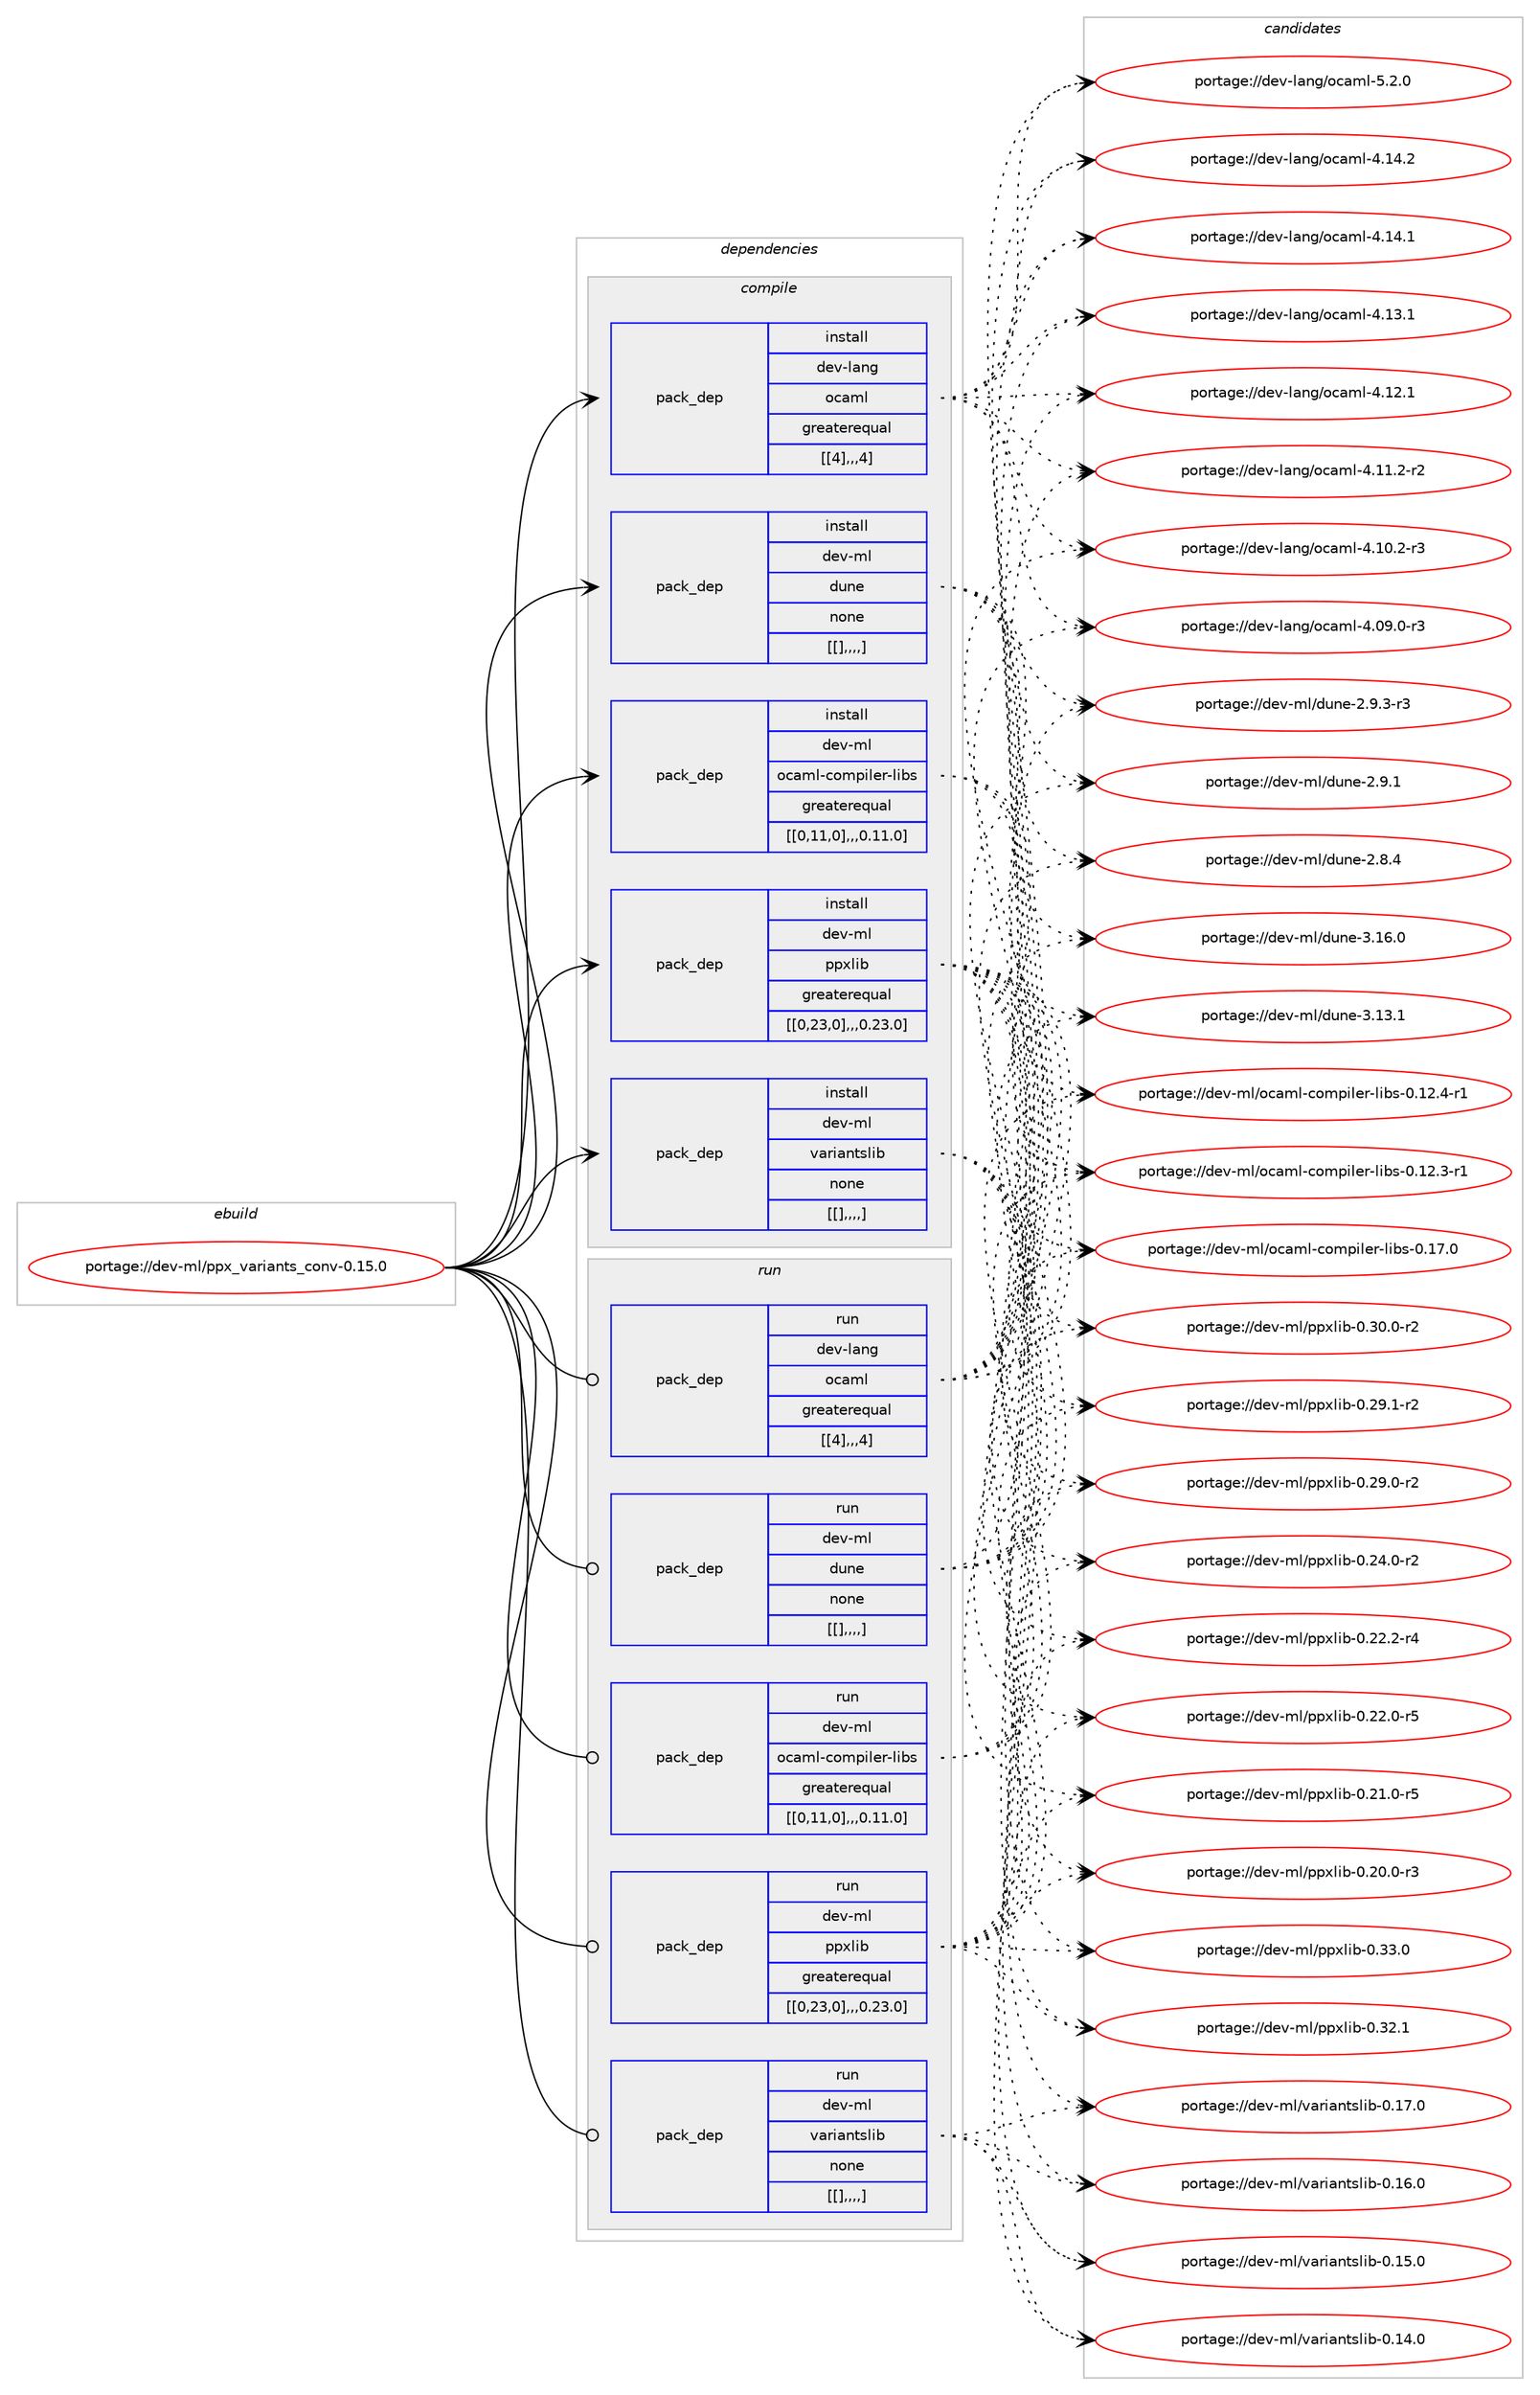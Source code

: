 digraph prolog {

# *************
# Graph options
# *************

newrank=true;
concentrate=true;
compound=true;
graph [rankdir=LR,fontname=Helvetica,fontsize=10,ranksep=1.5];#, ranksep=2.5, nodesep=0.2];
edge  [arrowhead=vee];
node  [fontname=Helvetica,fontsize=10];

# **********
# The ebuild
# **********

subgraph cluster_leftcol {
color=gray;
label=<<i>ebuild</i>>;
id [label="portage://dev-ml/ppx_variants_conv-0.15.0", color=red, width=4, href="../dev-ml/ppx_variants_conv-0.15.0.svg"];
}

# ****************
# The dependencies
# ****************

subgraph cluster_midcol {
color=gray;
label=<<i>dependencies</i>>;
subgraph cluster_compile {
fillcolor="#eeeeee";
style=filled;
label=<<i>compile</i>>;
subgraph pack95227 {
dependency128143 [label=<<TABLE BORDER="0" CELLBORDER="1" CELLSPACING="0" CELLPADDING="4" WIDTH="220"><TR><TD ROWSPAN="6" CELLPADDING="30">pack_dep</TD></TR><TR><TD WIDTH="110">install</TD></TR><TR><TD>dev-lang</TD></TR><TR><TD>ocaml</TD></TR><TR><TD>greaterequal</TD></TR><TR><TD>[[4],,,4]</TD></TR></TABLE>>, shape=none, color=blue];
}
id:e -> dependency128143:w [weight=20,style="solid",arrowhead="vee"];
subgraph pack95252 {
dependency128169 [label=<<TABLE BORDER="0" CELLBORDER="1" CELLSPACING="0" CELLPADDING="4" WIDTH="220"><TR><TD ROWSPAN="6" CELLPADDING="30">pack_dep</TD></TR><TR><TD WIDTH="110">install</TD></TR><TR><TD>dev-ml</TD></TR><TR><TD>dune</TD></TR><TR><TD>none</TD></TR><TR><TD>[[],,,,]</TD></TR></TABLE>>, shape=none, color=blue];
}
id:e -> dependency128169:w [weight=20,style="solid",arrowhead="vee"];
subgraph pack95267 {
dependency128186 [label=<<TABLE BORDER="0" CELLBORDER="1" CELLSPACING="0" CELLPADDING="4" WIDTH="220"><TR><TD ROWSPAN="6" CELLPADDING="30">pack_dep</TD></TR><TR><TD WIDTH="110">install</TD></TR><TR><TD>dev-ml</TD></TR><TR><TD>ocaml-compiler-libs</TD></TR><TR><TD>greaterequal</TD></TR><TR><TD>[[0,11,0],,,0.11.0]</TD></TR></TABLE>>, shape=none, color=blue];
}
id:e -> dependency128186:w [weight=20,style="solid",arrowhead="vee"];
subgraph pack95300 {
dependency128206 [label=<<TABLE BORDER="0" CELLBORDER="1" CELLSPACING="0" CELLPADDING="4" WIDTH="220"><TR><TD ROWSPAN="6" CELLPADDING="30">pack_dep</TD></TR><TR><TD WIDTH="110">install</TD></TR><TR><TD>dev-ml</TD></TR><TR><TD>ppxlib</TD></TR><TR><TD>greaterequal</TD></TR><TR><TD>[[0,23,0],,,0.23.0]</TD></TR></TABLE>>, shape=none, color=blue];
}
id:e -> dependency128206:w [weight=20,style="solid",arrowhead="vee"];
subgraph pack95335 {
dependency128246 [label=<<TABLE BORDER="0" CELLBORDER="1" CELLSPACING="0" CELLPADDING="4" WIDTH="220"><TR><TD ROWSPAN="6" CELLPADDING="30">pack_dep</TD></TR><TR><TD WIDTH="110">install</TD></TR><TR><TD>dev-ml</TD></TR><TR><TD>variantslib</TD></TR><TR><TD>none</TD></TR><TR><TD>[[],,,,]</TD></TR></TABLE>>, shape=none, color=blue];
}
id:e -> dependency128246:w [weight=20,style="solid",arrowhead="vee"];
}
subgraph cluster_compileandrun {
fillcolor="#eeeeee";
style=filled;
label=<<i>compile and run</i>>;
}
subgraph cluster_run {
fillcolor="#eeeeee";
style=filled;
label=<<i>run</i>>;
subgraph pack95342 {
dependency128254 [label=<<TABLE BORDER="0" CELLBORDER="1" CELLSPACING="0" CELLPADDING="4" WIDTH="220"><TR><TD ROWSPAN="6" CELLPADDING="30">pack_dep</TD></TR><TR><TD WIDTH="110">run</TD></TR><TR><TD>dev-lang</TD></TR><TR><TD>ocaml</TD></TR><TR><TD>greaterequal</TD></TR><TR><TD>[[4],,,4]</TD></TR></TABLE>>, shape=none, color=blue];
}
id:e -> dependency128254:w [weight=20,style="solid",arrowhead="odot"];
subgraph pack95346 {
dependency128275 [label=<<TABLE BORDER="0" CELLBORDER="1" CELLSPACING="0" CELLPADDING="4" WIDTH="220"><TR><TD ROWSPAN="6" CELLPADDING="30">pack_dep</TD></TR><TR><TD WIDTH="110">run</TD></TR><TR><TD>dev-ml</TD></TR><TR><TD>dune</TD></TR><TR><TD>none</TD></TR><TR><TD>[[],,,,]</TD></TR></TABLE>>, shape=none, color=blue];
}
id:e -> dependency128275:w [weight=20,style="solid",arrowhead="odot"];
subgraph pack95365 {
dependency128279 [label=<<TABLE BORDER="0" CELLBORDER="1" CELLSPACING="0" CELLPADDING="4" WIDTH="220"><TR><TD ROWSPAN="6" CELLPADDING="30">pack_dep</TD></TR><TR><TD WIDTH="110">run</TD></TR><TR><TD>dev-ml</TD></TR><TR><TD>ocaml-compiler-libs</TD></TR><TR><TD>greaterequal</TD></TR><TR><TD>[[0,11,0],,,0.11.0]</TD></TR></TABLE>>, shape=none, color=blue];
}
id:e -> dependency128279:w [weight=20,style="solid",arrowhead="odot"];
subgraph pack95374 {
dependency128285 [label=<<TABLE BORDER="0" CELLBORDER="1" CELLSPACING="0" CELLPADDING="4" WIDTH="220"><TR><TD ROWSPAN="6" CELLPADDING="30">pack_dep</TD></TR><TR><TD WIDTH="110">run</TD></TR><TR><TD>dev-ml</TD></TR><TR><TD>ppxlib</TD></TR><TR><TD>greaterequal</TD></TR><TR><TD>[[0,23,0],,,0.23.0]</TD></TR></TABLE>>, shape=none, color=blue];
}
id:e -> dependency128285:w [weight=20,style="solid",arrowhead="odot"];
subgraph pack95396 {
dependency128302 [label=<<TABLE BORDER="0" CELLBORDER="1" CELLSPACING="0" CELLPADDING="4" WIDTH="220"><TR><TD ROWSPAN="6" CELLPADDING="30">pack_dep</TD></TR><TR><TD WIDTH="110">run</TD></TR><TR><TD>dev-ml</TD></TR><TR><TD>variantslib</TD></TR><TR><TD>none</TD></TR><TR><TD>[[],,,,]</TD></TR></TABLE>>, shape=none, color=blue];
}
id:e -> dependency128302:w [weight=20,style="solid",arrowhead="odot"];
}
}

# **************
# The candidates
# **************

subgraph cluster_choices {
rank=same;
color=gray;
label=<<i>candidates</i>>;

subgraph choice94767 {
color=black;
nodesep=1;
choice1001011184510897110103471119997109108455346504648 [label="portage://dev-lang/ocaml-5.2.0", color=red, width=4,href="../dev-lang/ocaml-5.2.0.svg"];
choice100101118451089711010347111999710910845524649524650 [label="portage://dev-lang/ocaml-4.14.2", color=red, width=4,href="../dev-lang/ocaml-4.14.2.svg"];
choice100101118451089711010347111999710910845524649524649 [label="portage://dev-lang/ocaml-4.14.1", color=red, width=4,href="../dev-lang/ocaml-4.14.1.svg"];
choice100101118451089711010347111999710910845524649514649 [label="portage://dev-lang/ocaml-4.13.1", color=red, width=4,href="../dev-lang/ocaml-4.13.1.svg"];
choice100101118451089711010347111999710910845524649504649 [label="portage://dev-lang/ocaml-4.12.1", color=red, width=4,href="../dev-lang/ocaml-4.12.1.svg"];
choice1001011184510897110103471119997109108455246494946504511450 [label="portage://dev-lang/ocaml-4.11.2-r2", color=red, width=4,href="../dev-lang/ocaml-4.11.2-r2.svg"];
choice1001011184510897110103471119997109108455246494846504511451 [label="portage://dev-lang/ocaml-4.10.2-r3", color=red, width=4,href="../dev-lang/ocaml-4.10.2-r3.svg"];
choice1001011184510897110103471119997109108455246485746484511451 [label="portage://dev-lang/ocaml-4.09.0-r3", color=red, width=4,href="../dev-lang/ocaml-4.09.0-r3.svg"];
dependency128143:e -> choice1001011184510897110103471119997109108455346504648:w [style=dotted,weight="100"];
dependency128143:e -> choice100101118451089711010347111999710910845524649524650:w [style=dotted,weight="100"];
dependency128143:e -> choice100101118451089711010347111999710910845524649524649:w [style=dotted,weight="100"];
dependency128143:e -> choice100101118451089711010347111999710910845524649514649:w [style=dotted,weight="100"];
dependency128143:e -> choice100101118451089711010347111999710910845524649504649:w [style=dotted,weight="100"];
dependency128143:e -> choice1001011184510897110103471119997109108455246494946504511450:w [style=dotted,weight="100"];
dependency128143:e -> choice1001011184510897110103471119997109108455246494846504511451:w [style=dotted,weight="100"];
dependency128143:e -> choice1001011184510897110103471119997109108455246485746484511451:w [style=dotted,weight="100"];
}
subgraph choice94831 {
color=black;
nodesep=1;
choice100101118451091084710011711010145514649544648 [label="portage://dev-ml/dune-3.16.0", color=red, width=4,href="../dev-ml/dune-3.16.0.svg"];
choice100101118451091084710011711010145514649514649 [label="portage://dev-ml/dune-3.13.1", color=red, width=4,href="../dev-ml/dune-3.13.1.svg"];
choice10010111845109108471001171101014550465746514511451 [label="portage://dev-ml/dune-2.9.3-r3", color=red, width=4,href="../dev-ml/dune-2.9.3-r3.svg"];
choice1001011184510910847100117110101455046574649 [label="portage://dev-ml/dune-2.9.1", color=red, width=4,href="../dev-ml/dune-2.9.1.svg"];
choice1001011184510910847100117110101455046564652 [label="portage://dev-ml/dune-2.8.4", color=red, width=4,href="../dev-ml/dune-2.8.4.svg"];
dependency128169:e -> choice100101118451091084710011711010145514649544648:w [style=dotted,weight="100"];
dependency128169:e -> choice100101118451091084710011711010145514649514649:w [style=dotted,weight="100"];
dependency128169:e -> choice10010111845109108471001171101014550465746514511451:w [style=dotted,weight="100"];
dependency128169:e -> choice1001011184510910847100117110101455046574649:w [style=dotted,weight="100"];
dependency128169:e -> choice1001011184510910847100117110101455046564652:w [style=dotted,weight="100"];
}
subgraph choice94839 {
color=black;
nodesep=1;
choice100101118451091084711199971091084599111109112105108101114451081059811545484649554648 [label="portage://dev-ml/ocaml-compiler-libs-0.17.0", color=red, width=4,href="../dev-ml/ocaml-compiler-libs-0.17.0.svg"];
choice1001011184510910847111999710910845991111091121051081011144510810598115454846495046524511449 [label="portage://dev-ml/ocaml-compiler-libs-0.12.4-r1", color=red, width=4,href="../dev-ml/ocaml-compiler-libs-0.12.4-r1.svg"];
choice1001011184510910847111999710910845991111091121051081011144510810598115454846495046514511449 [label="portage://dev-ml/ocaml-compiler-libs-0.12.3-r1", color=red, width=4,href="../dev-ml/ocaml-compiler-libs-0.12.3-r1.svg"];
dependency128186:e -> choice100101118451091084711199971091084599111109112105108101114451081059811545484649554648:w [style=dotted,weight="100"];
dependency128186:e -> choice1001011184510910847111999710910845991111091121051081011144510810598115454846495046524511449:w [style=dotted,weight="100"];
dependency128186:e -> choice1001011184510910847111999710910845991111091121051081011144510810598115454846495046514511449:w [style=dotted,weight="100"];
}
subgraph choice94841 {
color=black;
nodesep=1;
choice10010111845109108471121121201081059845484651514648 [label="portage://dev-ml/ppxlib-0.33.0", color=red, width=4,href="../dev-ml/ppxlib-0.33.0.svg"];
choice10010111845109108471121121201081059845484651504649 [label="portage://dev-ml/ppxlib-0.32.1", color=red, width=4,href="../dev-ml/ppxlib-0.32.1.svg"];
choice100101118451091084711211212010810598454846514846484511450 [label="portage://dev-ml/ppxlib-0.30.0-r2", color=red, width=4,href="../dev-ml/ppxlib-0.30.0-r2.svg"];
choice100101118451091084711211212010810598454846505746494511450 [label="portage://dev-ml/ppxlib-0.29.1-r2", color=red, width=4,href="../dev-ml/ppxlib-0.29.1-r2.svg"];
choice100101118451091084711211212010810598454846505746484511450 [label="portage://dev-ml/ppxlib-0.29.0-r2", color=red, width=4,href="../dev-ml/ppxlib-0.29.0-r2.svg"];
choice100101118451091084711211212010810598454846505246484511450 [label="portage://dev-ml/ppxlib-0.24.0-r2", color=red, width=4,href="../dev-ml/ppxlib-0.24.0-r2.svg"];
choice100101118451091084711211212010810598454846505046504511452 [label="portage://dev-ml/ppxlib-0.22.2-r4", color=red, width=4,href="../dev-ml/ppxlib-0.22.2-r4.svg"];
choice100101118451091084711211212010810598454846505046484511453 [label="portage://dev-ml/ppxlib-0.22.0-r5", color=red, width=4,href="../dev-ml/ppxlib-0.22.0-r5.svg"];
choice100101118451091084711211212010810598454846504946484511453 [label="portage://dev-ml/ppxlib-0.21.0-r5", color=red, width=4,href="../dev-ml/ppxlib-0.21.0-r5.svg"];
choice100101118451091084711211212010810598454846504846484511451 [label="portage://dev-ml/ppxlib-0.20.0-r3", color=red, width=4,href="../dev-ml/ppxlib-0.20.0-r3.svg"];
dependency128206:e -> choice10010111845109108471121121201081059845484651514648:w [style=dotted,weight="100"];
dependency128206:e -> choice10010111845109108471121121201081059845484651504649:w [style=dotted,weight="100"];
dependency128206:e -> choice100101118451091084711211212010810598454846514846484511450:w [style=dotted,weight="100"];
dependency128206:e -> choice100101118451091084711211212010810598454846505746494511450:w [style=dotted,weight="100"];
dependency128206:e -> choice100101118451091084711211212010810598454846505746484511450:w [style=dotted,weight="100"];
dependency128206:e -> choice100101118451091084711211212010810598454846505246484511450:w [style=dotted,weight="100"];
dependency128206:e -> choice100101118451091084711211212010810598454846505046504511452:w [style=dotted,weight="100"];
dependency128206:e -> choice100101118451091084711211212010810598454846505046484511453:w [style=dotted,weight="100"];
dependency128206:e -> choice100101118451091084711211212010810598454846504946484511453:w [style=dotted,weight="100"];
dependency128206:e -> choice100101118451091084711211212010810598454846504846484511451:w [style=dotted,weight="100"];
}
subgraph choice94889 {
color=black;
nodesep=1;
choice100101118451091084711897114105971101161151081059845484649554648 [label="portage://dev-ml/variantslib-0.17.0", color=red, width=4,href="../dev-ml/variantslib-0.17.0.svg"];
choice100101118451091084711897114105971101161151081059845484649544648 [label="portage://dev-ml/variantslib-0.16.0", color=red, width=4,href="../dev-ml/variantslib-0.16.0.svg"];
choice100101118451091084711897114105971101161151081059845484649534648 [label="portage://dev-ml/variantslib-0.15.0", color=red, width=4,href="../dev-ml/variantslib-0.15.0.svg"];
choice100101118451091084711897114105971101161151081059845484649524648 [label="portage://dev-ml/variantslib-0.14.0", color=red, width=4,href="../dev-ml/variantslib-0.14.0.svg"];
dependency128246:e -> choice100101118451091084711897114105971101161151081059845484649554648:w [style=dotted,weight="100"];
dependency128246:e -> choice100101118451091084711897114105971101161151081059845484649544648:w [style=dotted,weight="100"];
dependency128246:e -> choice100101118451091084711897114105971101161151081059845484649534648:w [style=dotted,weight="100"];
dependency128246:e -> choice100101118451091084711897114105971101161151081059845484649524648:w [style=dotted,weight="100"];
}
subgraph choice94894 {
color=black;
nodesep=1;
choice1001011184510897110103471119997109108455346504648 [label="portage://dev-lang/ocaml-5.2.0", color=red, width=4,href="../dev-lang/ocaml-5.2.0.svg"];
choice100101118451089711010347111999710910845524649524650 [label="portage://dev-lang/ocaml-4.14.2", color=red, width=4,href="../dev-lang/ocaml-4.14.2.svg"];
choice100101118451089711010347111999710910845524649524649 [label="portage://dev-lang/ocaml-4.14.1", color=red, width=4,href="../dev-lang/ocaml-4.14.1.svg"];
choice100101118451089711010347111999710910845524649514649 [label="portage://dev-lang/ocaml-4.13.1", color=red, width=4,href="../dev-lang/ocaml-4.13.1.svg"];
choice100101118451089711010347111999710910845524649504649 [label="portage://dev-lang/ocaml-4.12.1", color=red, width=4,href="../dev-lang/ocaml-4.12.1.svg"];
choice1001011184510897110103471119997109108455246494946504511450 [label="portage://dev-lang/ocaml-4.11.2-r2", color=red, width=4,href="../dev-lang/ocaml-4.11.2-r2.svg"];
choice1001011184510897110103471119997109108455246494846504511451 [label="portage://dev-lang/ocaml-4.10.2-r3", color=red, width=4,href="../dev-lang/ocaml-4.10.2-r3.svg"];
choice1001011184510897110103471119997109108455246485746484511451 [label="portage://dev-lang/ocaml-4.09.0-r3", color=red, width=4,href="../dev-lang/ocaml-4.09.0-r3.svg"];
dependency128254:e -> choice1001011184510897110103471119997109108455346504648:w [style=dotted,weight="100"];
dependency128254:e -> choice100101118451089711010347111999710910845524649524650:w [style=dotted,weight="100"];
dependency128254:e -> choice100101118451089711010347111999710910845524649524649:w [style=dotted,weight="100"];
dependency128254:e -> choice100101118451089711010347111999710910845524649514649:w [style=dotted,weight="100"];
dependency128254:e -> choice100101118451089711010347111999710910845524649504649:w [style=dotted,weight="100"];
dependency128254:e -> choice1001011184510897110103471119997109108455246494946504511450:w [style=dotted,weight="100"];
dependency128254:e -> choice1001011184510897110103471119997109108455246494846504511451:w [style=dotted,weight="100"];
dependency128254:e -> choice1001011184510897110103471119997109108455246485746484511451:w [style=dotted,weight="100"];
}
subgraph choice94906 {
color=black;
nodesep=1;
choice100101118451091084710011711010145514649544648 [label="portage://dev-ml/dune-3.16.0", color=red, width=4,href="../dev-ml/dune-3.16.0.svg"];
choice100101118451091084710011711010145514649514649 [label="portage://dev-ml/dune-3.13.1", color=red, width=4,href="../dev-ml/dune-3.13.1.svg"];
choice10010111845109108471001171101014550465746514511451 [label="portage://dev-ml/dune-2.9.3-r3", color=red, width=4,href="../dev-ml/dune-2.9.3-r3.svg"];
choice1001011184510910847100117110101455046574649 [label="portage://dev-ml/dune-2.9.1", color=red, width=4,href="../dev-ml/dune-2.9.1.svg"];
choice1001011184510910847100117110101455046564652 [label="portage://dev-ml/dune-2.8.4", color=red, width=4,href="../dev-ml/dune-2.8.4.svg"];
dependency128275:e -> choice100101118451091084710011711010145514649544648:w [style=dotted,weight="100"];
dependency128275:e -> choice100101118451091084710011711010145514649514649:w [style=dotted,weight="100"];
dependency128275:e -> choice10010111845109108471001171101014550465746514511451:w [style=dotted,weight="100"];
dependency128275:e -> choice1001011184510910847100117110101455046574649:w [style=dotted,weight="100"];
dependency128275:e -> choice1001011184510910847100117110101455046564652:w [style=dotted,weight="100"];
}
subgraph choice94924 {
color=black;
nodesep=1;
choice100101118451091084711199971091084599111109112105108101114451081059811545484649554648 [label="portage://dev-ml/ocaml-compiler-libs-0.17.0", color=red, width=4,href="../dev-ml/ocaml-compiler-libs-0.17.0.svg"];
choice1001011184510910847111999710910845991111091121051081011144510810598115454846495046524511449 [label="portage://dev-ml/ocaml-compiler-libs-0.12.4-r1", color=red, width=4,href="../dev-ml/ocaml-compiler-libs-0.12.4-r1.svg"];
choice1001011184510910847111999710910845991111091121051081011144510810598115454846495046514511449 [label="portage://dev-ml/ocaml-compiler-libs-0.12.3-r1", color=red, width=4,href="../dev-ml/ocaml-compiler-libs-0.12.3-r1.svg"];
dependency128279:e -> choice100101118451091084711199971091084599111109112105108101114451081059811545484649554648:w [style=dotted,weight="100"];
dependency128279:e -> choice1001011184510910847111999710910845991111091121051081011144510810598115454846495046524511449:w [style=dotted,weight="100"];
dependency128279:e -> choice1001011184510910847111999710910845991111091121051081011144510810598115454846495046514511449:w [style=dotted,weight="100"];
}
subgraph choice94932 {
color=black;
nodesep=1;
choice10010111845109108471121121201081059845484651514648 [label="portage://dev-ml/ppxlib-0.33.0", color=red, width=4,href="../dev-ml/ppxlib-0.33.0.svg"];
choice10010111845109108471121121201081059845484651504649 [label="portage://dev-ml/ppxlib-0.32.1", color=red, width=4,href="../dev-ml/ppxlib-0.32.1.svg"];
choice100101118451091084711211212010810598454846514846484511450 [label="portage://dev-ml/ppxlib-0.30.0-r2", color=red, width=4,href="../dev-ml/ppxlib-0.30.0-r2.svg"];
choice100101118451091084711211212010810598454846505746494511450 [label="portage://dev-ml/ppxlib-0.29.1-r2", color=red, width=4,href="../dev-ml/ppxlib-0.29.1-r2.svg"];
choice100101118451091084711211212010810598454846505746484511450 [label="portage://dev-ml/ppxlib-0.29.0-r2", color=red, width=4,href="../dev-ml/ppxlib-0.29.0-r2.svg"];
choice100101118451091084711211212010810598454846505246484511450 [label="portage://dev-ml/ppxlib-0.24.0-r2", color=red, width=4,href="../dev-ml/ppxlib-0.24.0-r2.svg"];
choice100101118451091084711211212010810598454846505046504511452 [label="portage://dev-ml/ppxlib-0.22.2-r4", color=red, width=4,href="../dev-ml/ppxlib-0.22.2-r4.svg"];
choice100101118451091084711211212010810598454846505046484511453 [label="portage://dev-ml/ppxlib-0.22.0-r5", color=red, width=4,href="../dev-ml/ppxlib-0.22.0-r5.svg"];
choice100101118451091084711211212010810598454846504946484511453 [label="portage://dev-ml/ppxlib-0.21.0-r5", color=red, width=4,href="../dev-ml/ppxlib-0.21.0-r5.svg"];
choice100101118451091084711211212010810598454846504846484511451 [label="portage://dev-ml/ppxlib-0.20.0-r3", color=red, width=4,href="../dev-ml/ppxlib-0.20.0-r3.svg"];
dependency128285:e -> choice10010111845109108471121121201081059845484651514648:w [style=dotted,weight="100"];
dependency128285:e -> choice10010111845109108471121121201081059845484651504649:w [style=dotted,weight="100"];
dependency128285:e -> choice100101118451091084711211212010810598454846514846484511450:w [style=dotted,weight="100"];
dependency128285:e -> choice100101118451091084711211212010810598454846505746494511450:w [style=dotted,weight="100"];
dependency128285:e -> choice100101118451091084711211212010810598454846505746484511450:w [style=dotted,weight="100"];
dependency128285:e -> choice100101118451091084711211212010810598454846505246484511450:w [style=dotted,weight="100"];
dependency128285:e -> choice100101118451091084711211212010810598454846505046504511452:w [style=dotted,weight="100"];
dependency128285:e -> choice100101118451091084711211212010810598454846505046484511453:w [style=dotted,weight="100"];
dependency128285:e -> choice100101118451091084711211212010810598454846504946484511453:w [style=dotted,weight="100"];
dependency128285:e -> choice100101118451091084711211212010810598454846504846484511451:w [style=dotted,weight="100"];
}
subgraph choice94963 {
color=black;
nodesep=1;
choice100101118451091084711897114105971101161151081059845484649554648 [label="portage://dev-ml/variantslib-0.17.0", color=red, width=4,href="../dev-ml/variantslib-0.17.0.svg"];
choice100101118451091084711897114105971101161151081059845484649544648 [label="portage://dev-ml/variantslib-0.16.0", color=red, width=4,href="../dev-ml/variantslib-0.16.0.svg"];
choice100101118451091084711897114105971101161151081059845484649534648 [label="portage://dev-ml/variantslib-0.15.0", color=red, width=4,href="../dev-ml/variantslib-0.15.0.svg"];
choice100101118451091084711897114105971101161151081059845484649524648 [label="portage://dev-ml/variantslib-0.14.0", color=red, width=4,href="../dev-ml/variantslib-0.14.0.svg"];
dependency128302:e -> choice100101118451091084711897114105971101161151081059845484649554648:w [style=dotted,weight="100"];
dependency128302:e -> choice100101118451091084711897114105971101161151081059845484649544648:w [style=dotted,weight="100"];
dependency128302:e -> choice100101118451091084711897114105971101161151081059845484649534648:w [style=dotted,weight="100"];
dependency128302:e -> choice100101118451091084711897114105971101161151081059845484649524648:w [style=dotted,weight="100"];
}
}

}
